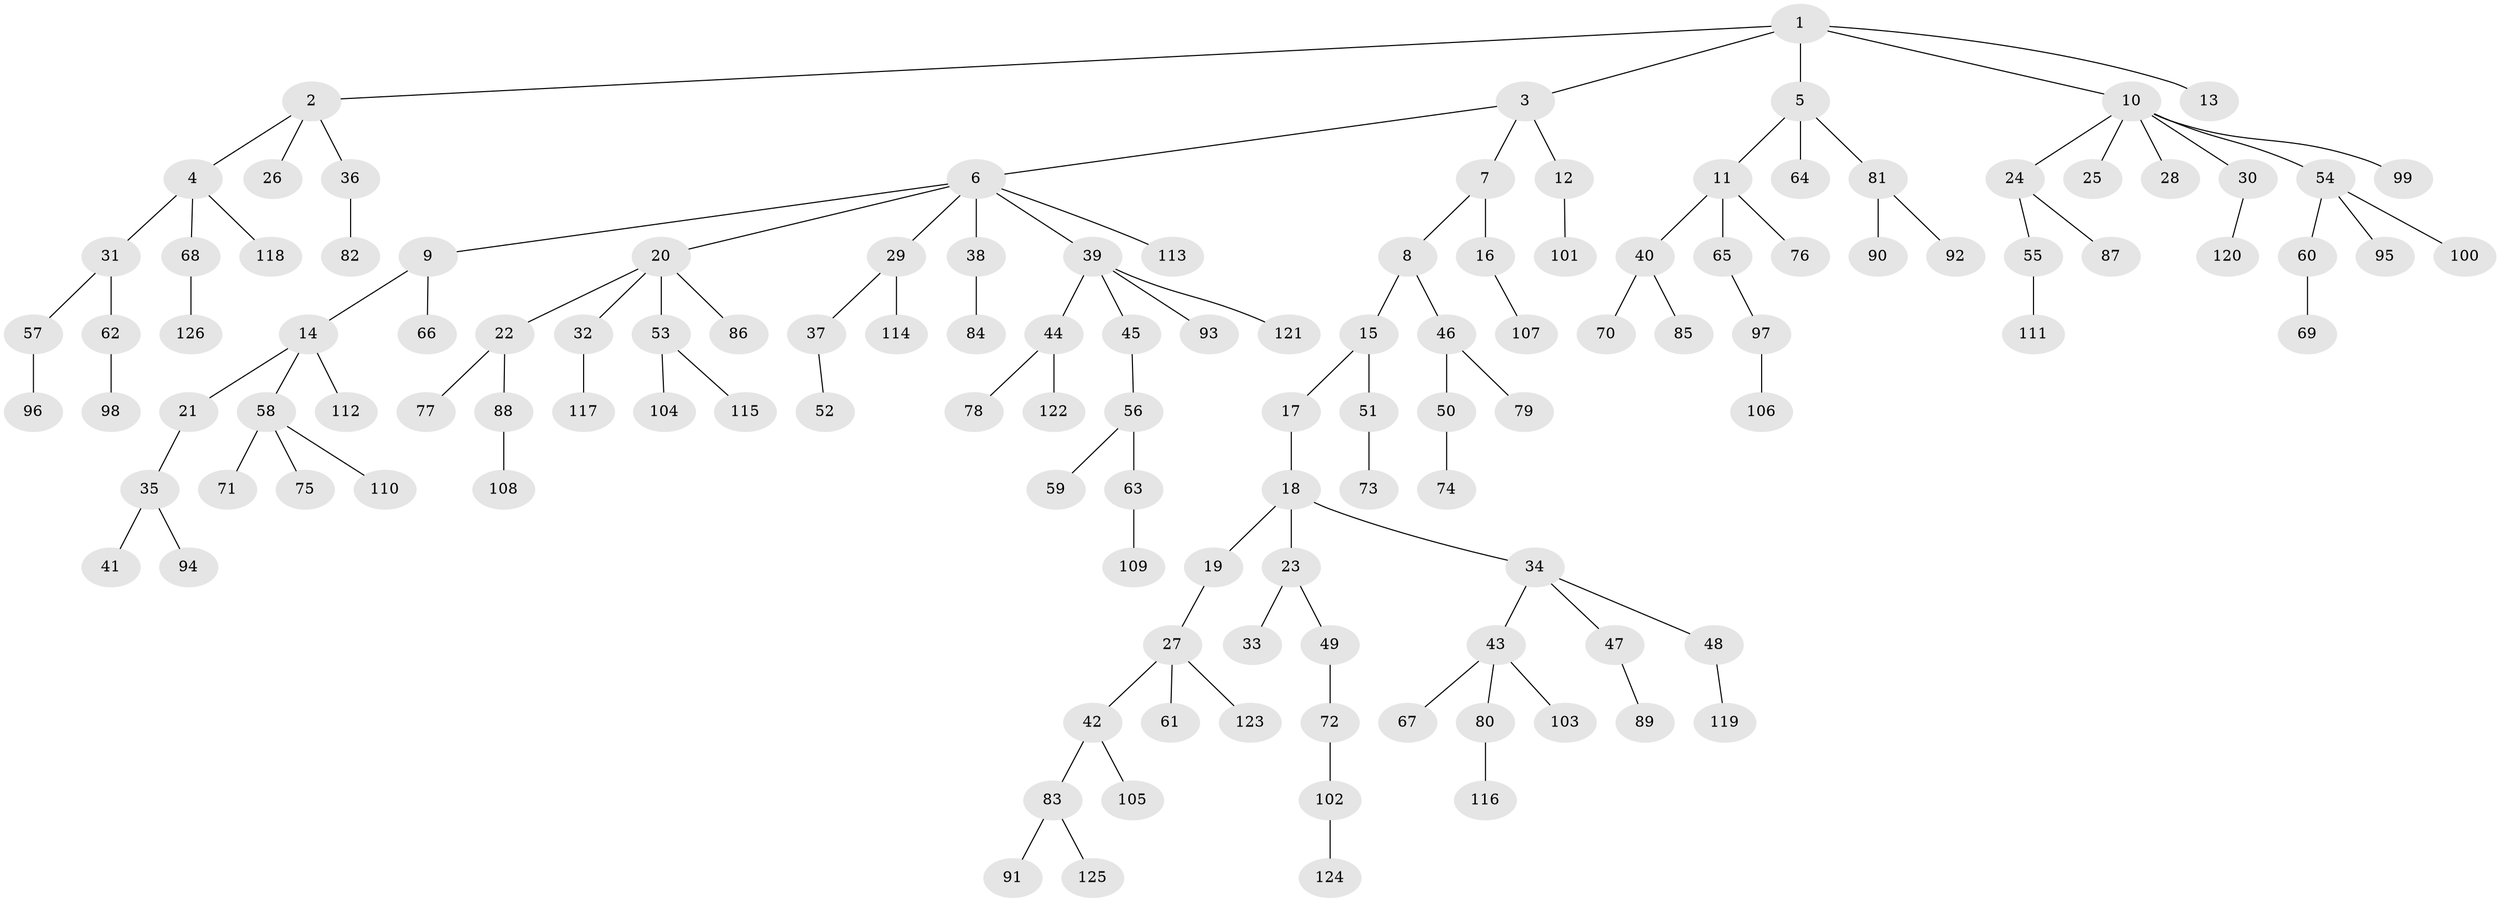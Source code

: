 // Generated by graph-tools (version 1.1) at 2025/11/02/27/25 16:11:25]
// undirected, 126 vertices, 125 edges
graph export_dot {
graph [start="1"]
  node [color=gray90,style=filled];
  1;
  2;
  3;
  4;
  5;
  6;
  7;
  8;
  9;
  10;
  11;
  12;
  13;
  14;
  15;
  16;
  17;
  18;
  19;
  20;
  21;
  22;
  23;
  24;
  25;
  26;
  27;
  28;
  29;
  30;
  31;
  32;
  33;
  34;
  35;
  36;
  37;
  38;
  39;
  40;
  41;
  42;
  43;
  44;
  45;
  46;
  47;
  48;
  49;
  50;
  51;
  52;
  53;
  54;
  55;
  56;
  57;
  58;
  59;
  60;
  61;
  62;
  63;
  64;
  65;
  66;
  67;
  68;
  69;
  70;
  71;
  72;
  73;
  74;
  75;
  76;
  77;
  78;
  79;
  80;
  81;
  82;
  83;
  84;
  85;
  86;
  87;
  88;
  89;
  90;
  91;
  92;
  93;
  94;
  95;
  96;
  97;
  98;
  99;
  100;
  101;
  102;
  103;
  104;
  105;
  106;
  107;
  108;
  109;
  110;
  111;
  112;
  113;
  114;
  115;
  116;
  117;
  118;
  119;
  120;
  121;
  122;
  123;
  124;
  125;
  126;
  1 -- 2;
  1 -- 3;
  1 -- 5;
  1 -- 10;
  1 -- 13;
  2 -- 4;
  2 -- 26;
  2 -- 36;
  3 -- 6;
  3 -- 7;
  3 -- 12;
  4 -- 31;
  4 -- 68;
  4 -- 118;
  5 -- 11;
  5 -- 64;
  5 -- 81;
  6 -- 9;
  6 -- 20;
  6 -- 29;
  6 -- 38;
  6 -- 39;
  6 -- 113;
  7 -- 8;
  7 -- 16;
  8 -- 15;
  8 -- 46;
  9 -- 14;
  9 -- 66;
  10 -- 24;
  10 -- 25;
  10 -- 28;
  10 -- 30;
  10 -- 54;
  10 -- 99;
  11 -- 40;
  11 -- 65;
  11 -- 76;
  12 -- 101;
  14 -- 21;
  14 -- 58;
  14 -- 112;
  15 -- 17;
  15 -- 51;
  16 -- 107;
  17 -- 18;
  18 -- 19;
  18 -- 23;
  18 -- 34;
  19 -- 27;
  20 -- 22;
  20 -- 32;
  20 -- 53;
  20 -- 86;
  21 -- 35;
  22 -- 77;
  22 -- 88;
  23 -- 33;
  23 -- 49;
  24 -- 55;
  24 -- 87;
  27 -- 42;
  27 -- 61;
  27 -- 123;
  29 -- 37;
  29 -- 114;
  30 -- 120;
  31 -- 57;
  31 -- 62;
  32 -- 117;
  34 -- 43;
  34 -- 47;
  34 -- 48;
  35 -- 41;
  35 -- 94;
  36 -- 82;
  37 -- 52;
  38 -- 84;
  39 -- 44;
  39 -- 45;
  39 -- 93;
  39 -- 121;
  40 -- 70;
  40 -- 85;
  42 -- 83;
  42 -- 105;
  43 -- 67;
  43 -- 80;
  43 -- 103;
  44 -- 78;
  44 -- 122;
  45 -- 56;
  46 -- 50;
  46 -- 79;
  47 -- 89;
  48 -- 119;
  49 -- 72;
  50 -- 74;
  51 -- 73;
  53 -- 104;
  53 -- 115;
  54 -- 60;
  54 -- 95;
  54 -- 100;
  55 -- 111;
  56 -- 59;
  56 -- 63;
  57 -- 96;
  58 -- 71;
  58 -- 75;
  58 -- 110;
  60 -- 69;
  62 -- 98;
  63 -- 109;
  65 -- 97;
  68 -- 126;
  72 -- 102;
  80 -- 116;
  81 -- 90;
  81 -- 92;
  83 -- 91;
  83 -- 125;
  88 -- 108;
  97 -- 106;
  102 -- 124;
}
